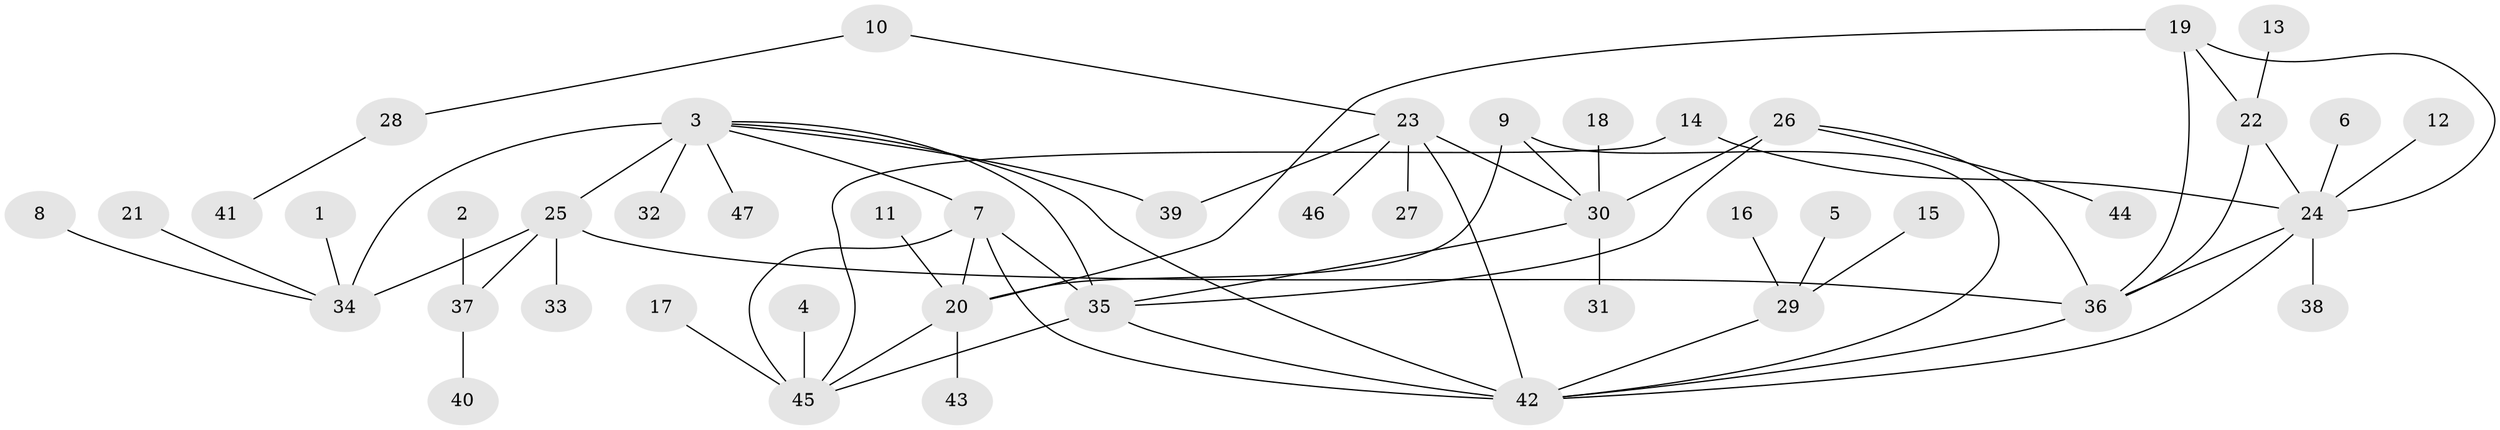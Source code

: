 // original degree distribution, {5: 0.07446808510638298, 12: 0.010638297872340425, 8: 0.06382978723404255, 9: 0.031914893617021274, 3: 0.09574468085106383, 6: 0.02127659574468085, 1: 0.5851063829787234, 4: 0.02127659574468085, 2: 0.09574468085106383}
// Generated by graph-tools (version 1.1) at 2025/50/03/09/25 03:50:43]
// undirected, 47 vertices, 65 edges
graph export_dot {
graph [start="1"]
  node [color=gray90,style=filled];
  1;
  2;
  3;
  4;
  5;
  6;
  7;
  8;
  9;
  10;
  11;
  12;
  13;
  14;
  15;
  16;
  17;
  18;
  19;
  20;
  21;
  22;
  23;
  24;
  25;
  26;
  27;
  28;
  29;
  30;
  31;
  32;
  33;
  34;
  35;
  36;
  37;
  38;
  39;
  40;
  41;
  42;
  43;
  44;
  45;
  46;
  47;
  1 -- 34 [weight=1.0];
  2 -- 37 [weight=1.0];
  3 -- 7 [weight=1.0];
  3 -- 25 [weight=2.0];
  3 -- 32 [weight=1.0];
  3 -- 34 [weight=2.0];
  3 -- 35 [weight=1.0];
  3 -- 39 [weight=1.0];
  3 -- 42 [weight=1.0];
  3 -- 47 [weight=1.0];
  4 -- 45 [weight=1.0];
  5 -- 29 [weight=1.0];
  6 -- 24 [weight=1.0];
  7 -- 20 [weight=2.0];
  7 -- 35 [weight=1.0];
  7 -- 42 [weight=1.0];
  7 -- 45 [weight=2.0];
  8 -- 34 [weight=1.0];
  9 -- 20 [weight=1.0];
  9 -- 30 [weight=1.0];
  9 -- 42 [weight=1.0];
  10 -- 23 [weight=1.0];
  10 -- 28 [weight=1.0];
  11 -- 20 [weight=1.0];
  12 -- 24 [weight=1.0];
  13 -- 22 [weight=1.0];
  14 -- 24 [weight=1.0];
  14 -- 45 [weight=1.0];
  15 -- 29 [weight=1.0];
  16 -- 29 [weight=1.0];
  17 -- 45 [weight=1.0];
  18 -- 30 [weight=1.0];
  19 -- 20 [weight=1.0];
  19 -- 22 [weight=1.0];
  19 -- 24 [weight=1.0];
  19 -- 36 [weight=1.0];
  20 -- 43 [weight=1.0];
  20 -- 45 [weight=1.0];
  21 -- 34 [weight=1.0];
  22 -- 24 [weight=1.0];
  22 -- 36 [weight=1.0];
  23 -- 27 [weight=1.0];
  23 -- 30 [weight=1.0];
  23 -- 39 [weight=1.0];
  23 -- 42 [weight=3.0];
  23 -- 46 [weight=1.0];
  24 -- 36 [weight=1.0];
  24 -- 38 [weight=1.0];
  24 -- 42 [weight=1.0];
  25 -- 33 [weight=1.0];
  25 -- 34 [weight=1.0];
  25 -- 36 [weight=1.0];
  25 -- 37 [weight=1.0];
  26 -- 30 [weight=2.0];
  26 -- 35 [weight=2.0];
  26 -- 36 [weight=1.0];
  26 -- 44 [weight=1.0];
  28 -- 41 [weight=1.0];
  29 -- 42 [weight=1.0];
  30 -- 31 [weight=1.0];
  30 -- 35 [weight=1.0];
  35 -- 42 [weight=1.0];
  35 -- 45 [weight=1.0];
  36 -- 42 [weight=1.0];
  37 -- 40 [weight=1.0];
}
